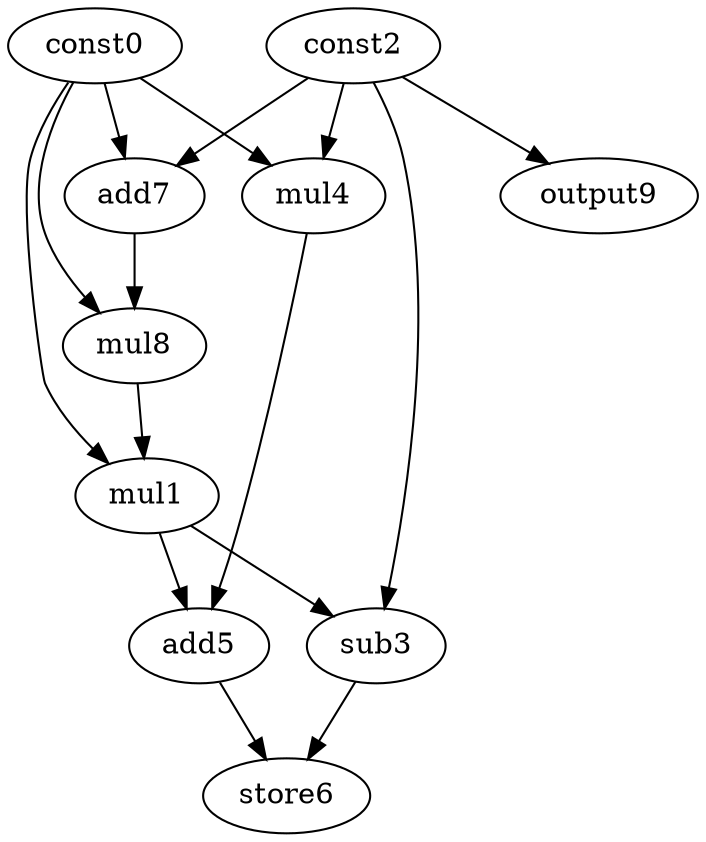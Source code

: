 digraph G { 
const0[opcode=const]; 
mul1[opcode=mul]; 
const2[opcode=const]; 
sub3[opcode=sub]; 
mul4[opcode=mul]; 
add5[opcode=add]; 
store6[opcode=store]; 
add7[opcode=add]; 
mul8[opcode=mul]; 
output9[opcode=output]; 
const0->mul4[operand=0];
const2->mul4[operand=1];
const0->add7[operand=0];
const2->add7[operand=1];
const2->output9[operand=0];
add7->mul8[operand=0];
const0->mul8[operand=1];
const0->mul1[operand=0];
mul8->mul1[operand=1];
mul1->sub3[operand=0];
const2->sub3[operand=1];
mul1->add5[operand=0];
mul4->add5[operand=1];
sub3->store6[operand=0];
add5->store6[operand=1];
}
